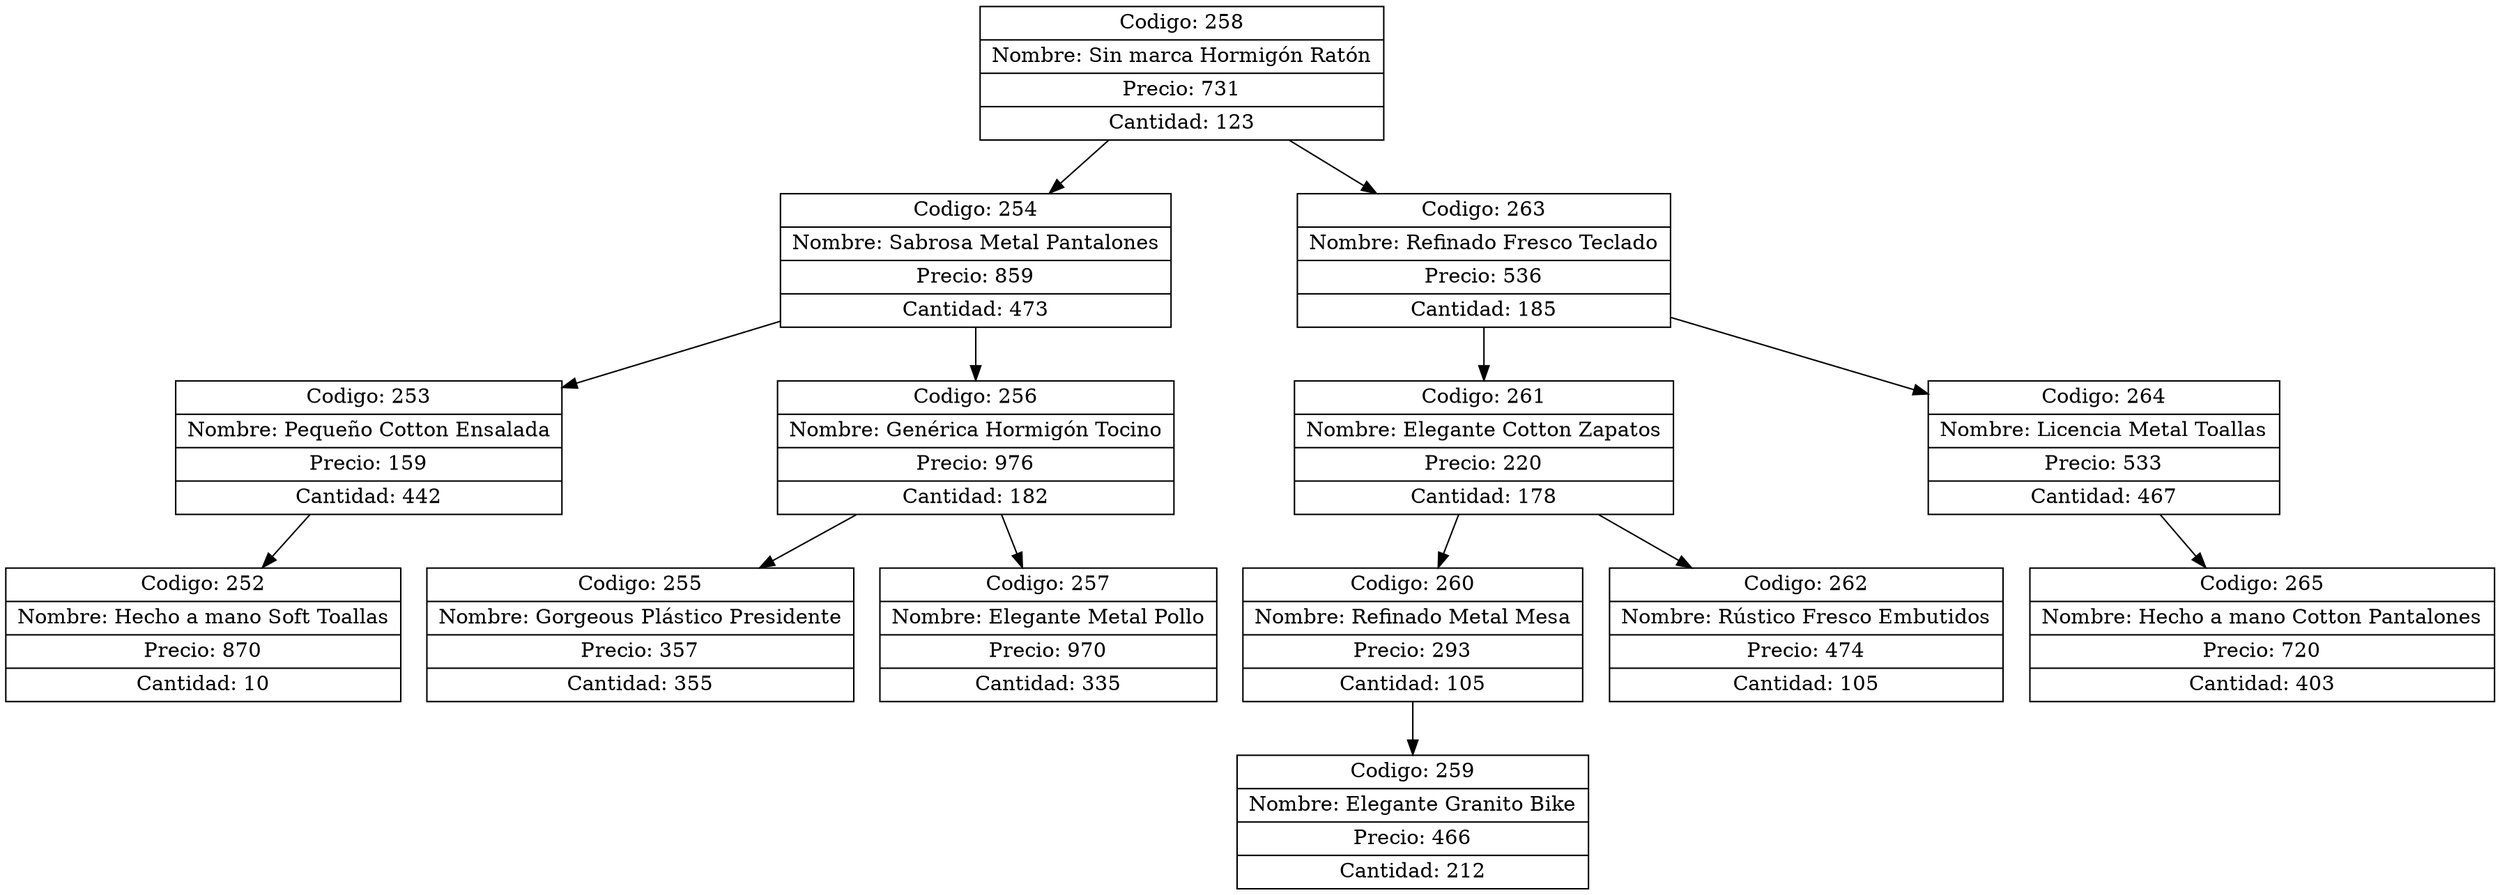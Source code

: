 digraph grafico{
rankdir=UD 
node[shape=box] 
concentrate=true 
nodo258[ shape=record, label ="{Codigo: 258|Nombre: Sin marca Hormigón Ratón|Precio: 731|Cantidad: 123}"];
nodo254[ shape=record, label ="{Codigo: 254|Nombre: Sabrosa Metal Pantalones|Precio: 859|Cantidad: 473}"];
nodo253[ shape=record, label ="{Codigo: 253|Nombre: Pequeño Cotton Ensalada|Precio: 159|Cantidad: 442}"];
nodo252[ shape=record, label ="{Codigo: 252|Nombre: Hecho a mano Soft Toallas|Precio: 870|Cantidad: 10}"];
nodo253->nodo252
nodo254->nodo253
nodo256[ shape=record, label ="{Codigo: 256|Nombre: Genérica Hormigón Tocino|Precio: 976|Cantidad: 182}"];
nodo255[ shape=record, label ="{Codigo: 255|Nombre: Gorgeous Plástico Presidente|Precio: 357|Cantidad: 355}"];
nodo256->nodo255
nodo257[ shape=record, label ="{Codigo: 257|Nombre: Elegante Metal Pollo|Precio: 970|Cantidad: 335}"];
nodo256->nodo257
nodo254->nodo256
nodo258->nodo254
nodo263[ shape=record, label ="{Codigo: 263|Nombre: Refinado Fresco Teclado|Precio: 536|Cantidad: 185}"];
nodo261[ shape=record, label ="{Codigo: 261|Nombre: Elegante Cotton Zapatos|Precio: 220|Cantidad: 178}"];
nodo260[ shape=record, label ="{Codigo: 260|Nombre: Refinado Metal Mesa|Precio: 293|Cantidad: 105}"];
nodo259[ shape=record, label ="{Codigo: 259|Nombre: Elegante Granito Bike|Precio: 466|Cantidad: 212}"];
nodo260->nodo259
nodo261->nodo260
nodo262[ shape=record, label ="{Codigo: 262|Nombre: Rústico Fresco Embutidos|Precio: 474|Cantidad: 105}"];
nodo261->nodo262
nodo263->nodo261
nodo264[ shape=record, label ="{Codigo: 264|Nombre: Licencia Metal Toallas|Precio: 533|Cantidad: 467}"];
nodo265[ shape=record, label ="{Codigo: 265|Nombre: Hecho a mano Cotton Pantalones|Precio: 720|Cantidad: 403}"];
nodo264->nodo265
nodo263->nodo264
nodo258->nodo263
}